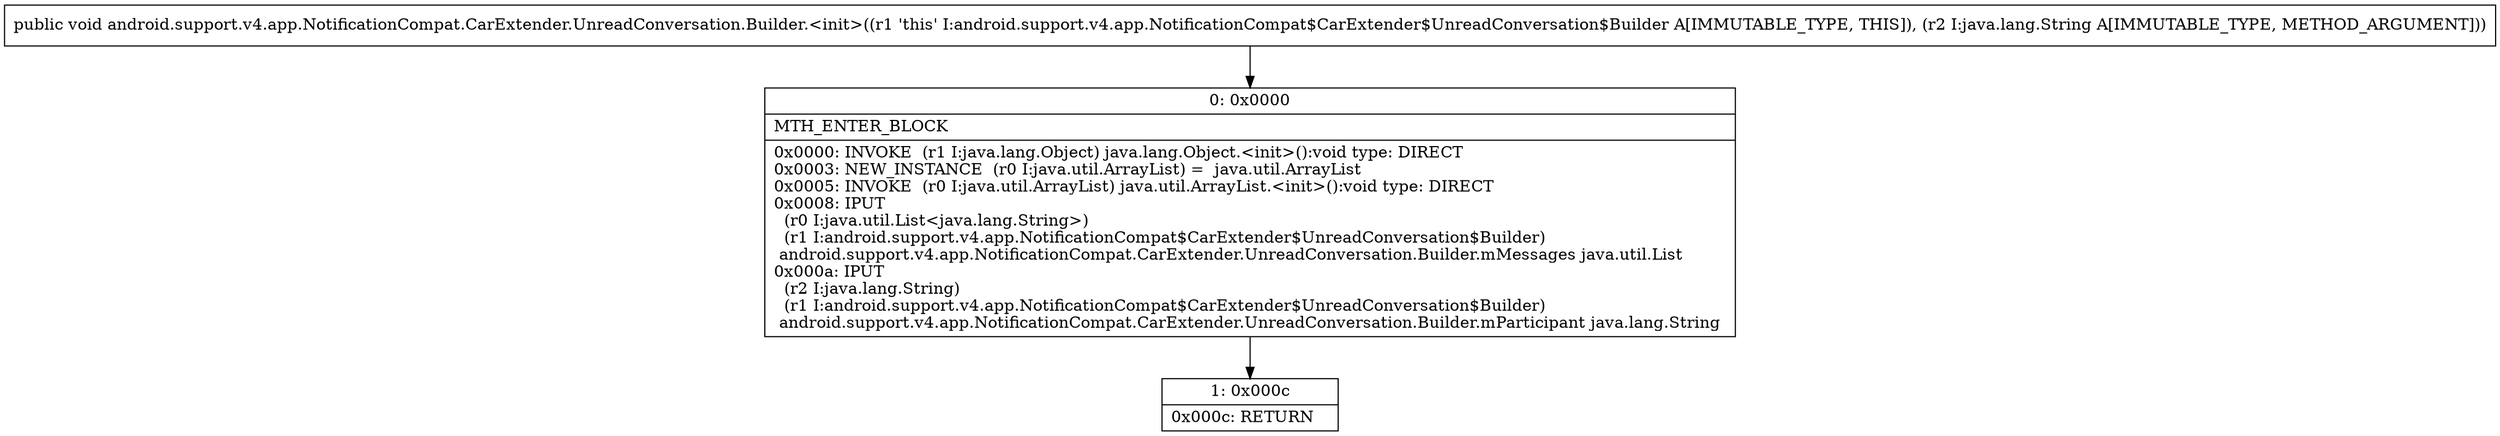 digraph "CFG forandroid.support.v4.app.NotificationCompat.CarExtender.UnreadConversation.Builder.\<init\>(Ljava\/lang\/String;)V" {
Node_0 [shape=record,label="{0\:\ 0x0000|MTH_ENTER_BLOCK\l|0x0000: INVOKE  (r1 I:java.lang.Object) java.lang.Object.\<init\>():void type: DIRECT \l0x0003: NEW_INSTANCE  (r0 I:java.util.ArrayList) =  java.util.ArrayList \l0x0005: INVOKE  (r0 I:java.util.ArrayList) java.util.ArrayList.\<init\>():void type: DIRECT \l0x0008: IPUT  \l  (r0 I:java.util.List\<java.lang.String\>)\l  (r1 I:android.support.v4.app.NotificationCompat$CarExtender$UnreadConversation$Builder)\l android.support.v4.app.NotificationCompat.CarExtender.UnreadConversation.Builder.mMessages java.util.List \l0x000a: IPUT  \l  (r2 I:java.lang.String)\l  (r1 I:android.support.v4.app.NotificationCompat$CarExtender$UnreadConversation$Builder)\l android.support.v4.app.NotificationCompat.CarExtender.UnreadConversation.Builder.mParticipant java.lang.String \l}"];
Node_1 [shape=record,label="{1\:\ 0x000c|0x000c: RETURN   \l}"];
MethodNode[shape=record,label="{public void android.support.v4.app.NotificationCompat.CarExtender.UnreadConversation.Builder.\<init\>((r1 'this' I:android.support.v4.app.NotificationCompat$CarExtender$UnreadConversation$Builder A[IMMUTABLE_TYPE, THIS]), (r2 I:java.lang.String A[IMMUTABLE_TYPE, METHOD_ARGUMENT])) }"];
MethodNode -> Node_0;
Node_0 -> Node_1;
}

